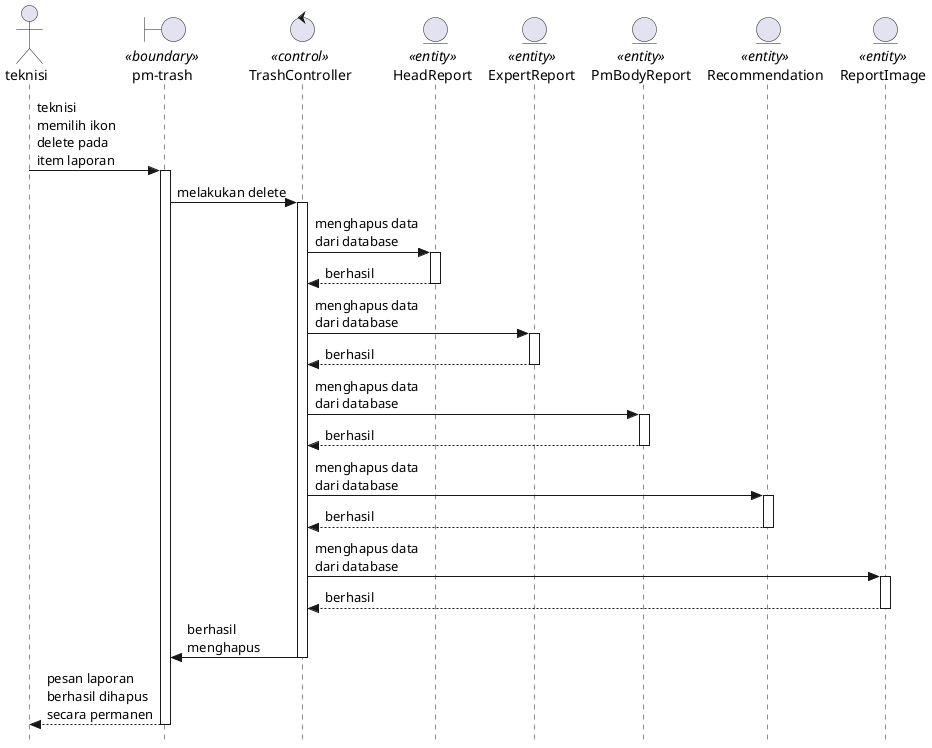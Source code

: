 @startuml permDeletePM

skinparam style strictuml

actor teknisi
boundary "pm-trash" as trash <<boundary>>
control TrashController <<control>>
entity HeadReport <<entity>>
entity ExpertReport <<entity>>
entity PmBodyReport <<entity>>
entity Recommendation <<entity>>
entity ReportImage <<entity>>

teknisi -> trash : teknisi\nmemilih ikon\ndelete pada\nitem laporan
    activate trash
trash -> TrashController : melakukan delete
    activate TrashController
TrashController -> HeadReport : menghapus data\ndari database
    activate HeadReport
    return berhasil
TrashController -> ExpertReport : menghapus data\ndari database
    activate ExpertReport
    return berhasil
TrashController -> PmBodyReport : menghapus data\ndari database
    activate PmBodyReport
    return berhasil
TrashController -> Recommendation : menghapus data\ndari database
    activate Recommendation
    return berhasil
TrashController -> ReportImage : menghapus data\ndari database
    activate ReportImage
    return berhasil

TrashController -> trash : berhasil\nmenghapus
    deactivate TrashController
trash --> teknisi : pesan laporan\nberhasil dihapus\nsecara permanen
    deactivate trash

@enduml



@startuml permDeleteCM

skinparam style strictuml

actor teknisi
boundary "cm-trash" as trash <<boundary>>
control TrashController <<control>>
entity HeadReport <<entity>>
entity ExpertReport <<entity>>
entity CmBodyReport <<entity>>
entity Recommendation <<entity>>
entity ReportImage <<entity>>

teknisi -> trash : teknisi\nmemilih ikon\ndelete pada\nitem laporan
    activate trash
trash -> TrashController : melakukan delete
    activate TrashController
trash -> TrashController : teknisi\nmemilih ikon\ndelete pada\nitem laporan

TrashController -> HeadReport : menghapus data\ndari database
    activate HeadReport
    return berhasil
TrashController -> ExpertReport : menghapus data dari database
    activate ExpertReport
    return berhasil
TrashController -> CmBodyReport : menghapus data dari database
    activate CmBodyReport
    return berhasil
TrashController -> Recommendation : menghapus data dari database
    activate Recommendation
    return berhasil
TrashController -> ReportImage : menghapus data dari database
    activate ReportImage
    return berhasil

TrashController -> trash : berhasil\nmenghapus
    deactivate TrashController
trash --> teknisi : pesan laporan\nberhasil dihapus\nsecara permanen
    deactivate trash

@enduml